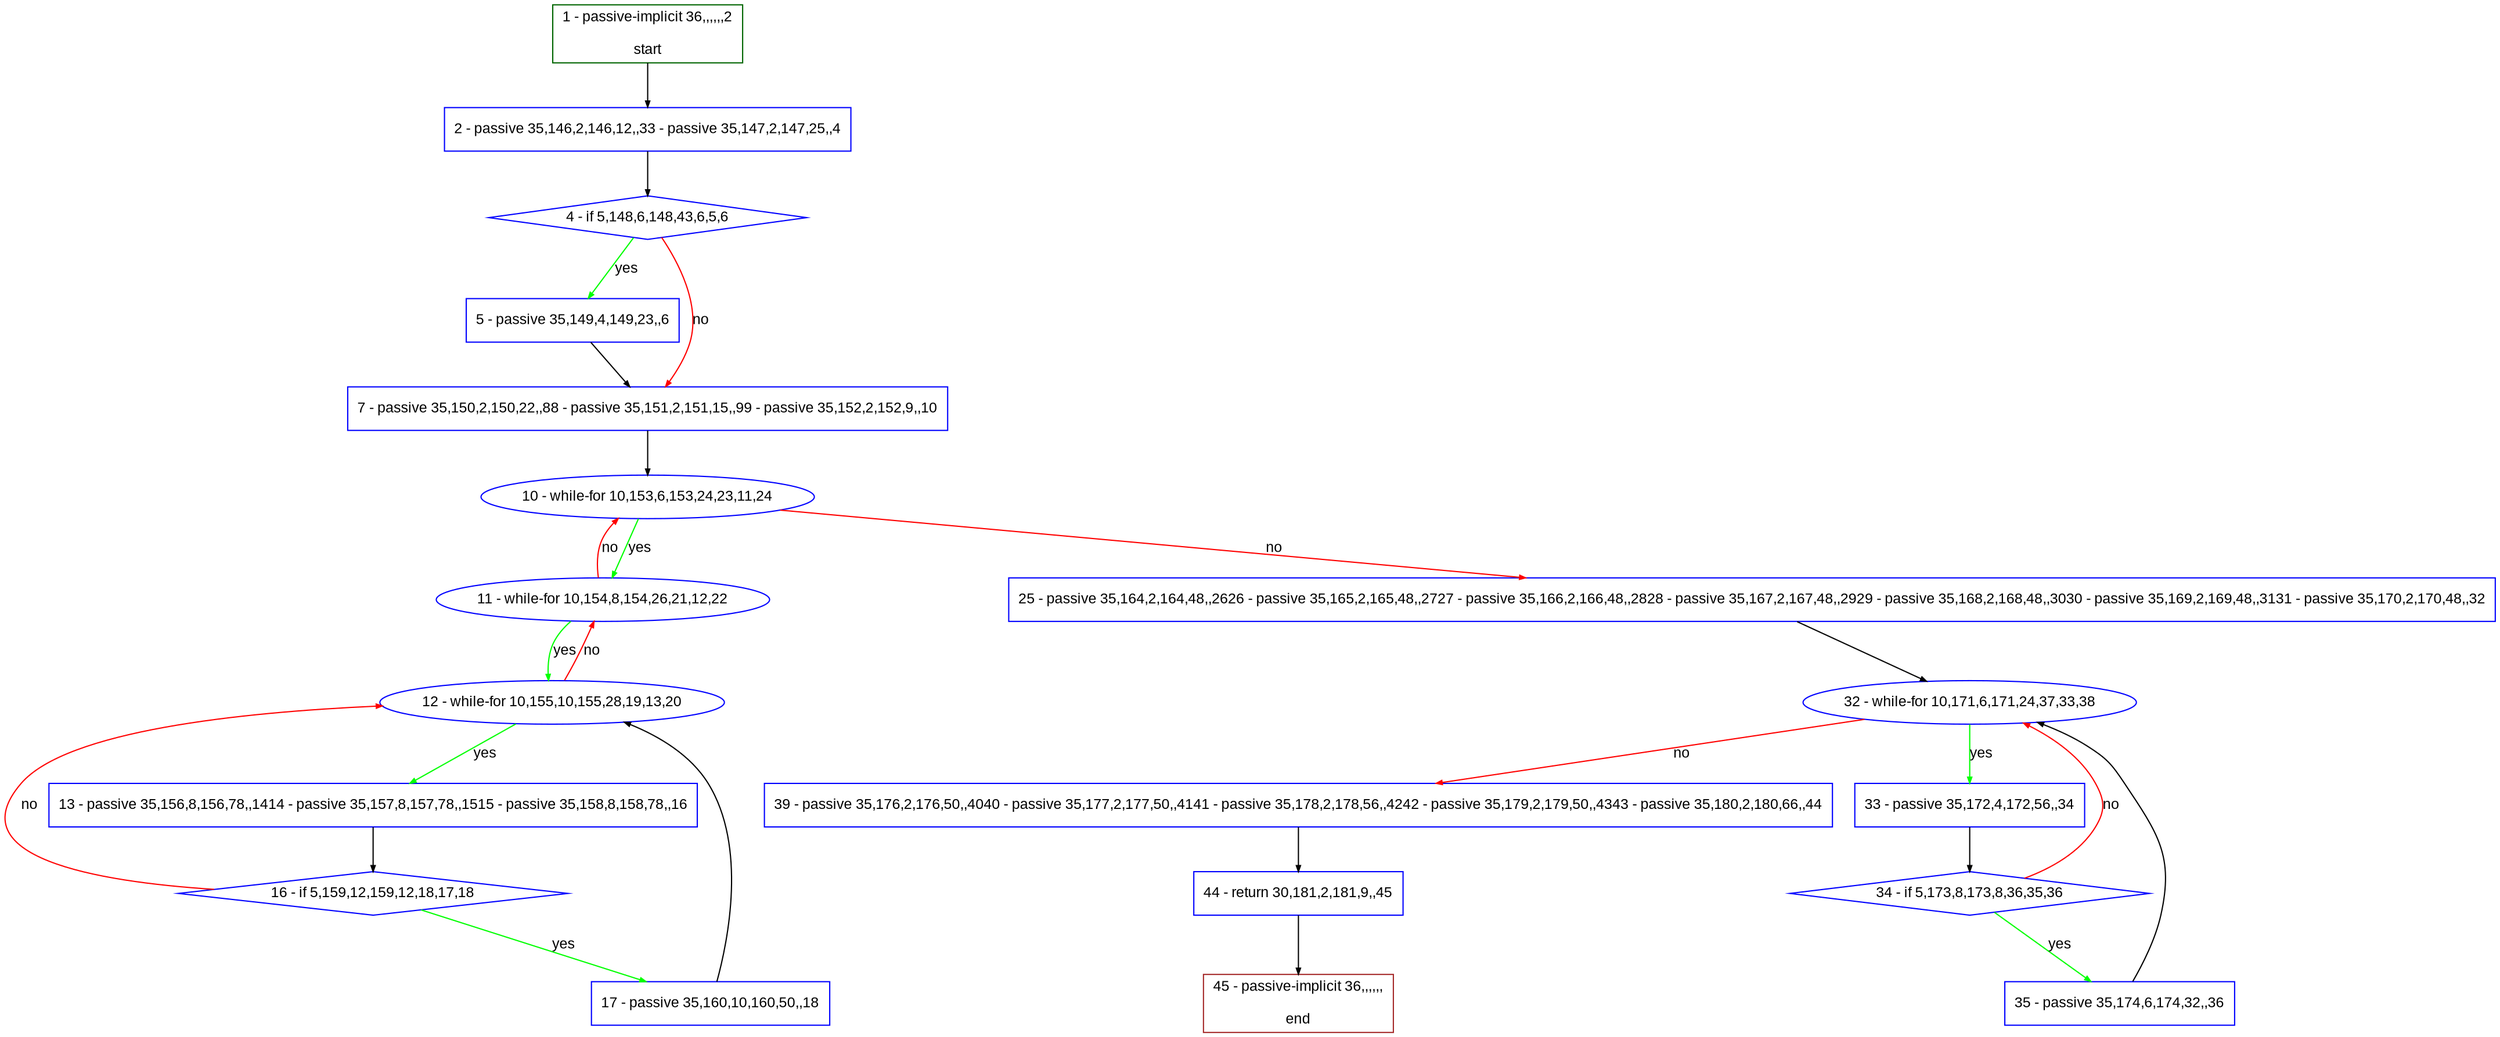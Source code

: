 digraph "" {
  graph [pack="true", label="", fontsize="12", packmode="clust", fontname="Arial", fillcolor="#FFFFCC", bgcolor="white", style="rounded,filled", compound="true"];
  node [node_initialized="no", label="", color="grey", fontsize="12", fillcolor="white", fontname="Arial", style="filled", shape="rectangle", compound="true", fixedsize="false"];
  edge [fontcolor="black", arrowhead="normal", arrowtail="none", arrowsize="0.5", ltail="", label="", color="black", fontsize="12", lhead="", fontname="Arial", dir="forward", compound="true"];
  __N1 [label="2 - passive 35,146,2,146,12,,33 - passive 35,147,2,147,25,,4", color="#0000ff", fillcolor="#ffffff", style="filled", shape="box"];
  __N2 [label="1 - passive-implicit 36,,,,,,2\n\nstart", color="#006400", fillcolor="#ffffff", style="filled", shape="box"];
  __N3 [label="4 - if 5,148,6,148,43,6,5,6", color="#0000ff", fillcolor="#ffffff", style="filled", shape="diamond"];
  __N4 [label="5 - passive 35,149,4,149,23,,6", color="#0000ff", fillcolor="#ffffff", style="filled", shape="box"];
  __N5 [label="7 - passive 35,150,2,150,22,,88 - passive 35,151,2,151,15,,99 - passive 35,152,2,152,9,,10", color="#0000ff", fillcolor="#ffffff", style="filled", shape="box"];
  __N6 [label="10 - while-for 10,153,6,153,24,23,11,24", color="#0000ff", fillcolor="#ffffff", style="filled", shape="oval"];
  __N7 [label="11 - while-for 10,154,8,154,26,21,12,22", color="#0000ff", fillcolor="#ffffff", style="filled", shape="oval"];
  __N8 [label="25 - passive 35,164,2,164,48,,2626 - passive 35,165,2,165,48,,2727 - passive 35,166,2,166,48,,2828 - passive 35,167,2,167,48,,2929 - passive 35,168,2,168,48,,3030 - passive 35,169,2,169,48,,3131 - passive 35,170,2,170,48,,32", color="#0000ff", fillcolor="#ffffff", style="filled", shape="box"];
  __N9 [label="12 - while-for 10,155,10,155,28,19,13,20", color="#0000ff", fillcolor="#ffffff", style="filled", shape="oval"];
  __N10 [label="13 - passive 35,156,8,156,78,,1414 - passive 35,157,8,157,78,,1515 - passive 35,158,8,158,78,,16", color="#0000ff", fillcolor="#ffffff", style="filled", shape="box"];
  __N11 [label="16 - if 5,159,12,159,12,18,17,18", color="#0000ff", fillcolor="#ffffff", style="filled", shape="diamond"];
  __N12 [label="17 - passive 35,160,10,160,50,,18", color="#0000ff", fillcolor="#ffffff", style="filled", shape="box"];
  __N13 [label="32 - while-for 10,171,6,171,24,37,33,38", color="#0000ff", fillcolor="#ffffff", style="filled", shape="oval"];
  __N14 [label="33 - passive 35,172,4,172,56,,34", color="#0000ff", fillcolor="#ffffff", style="filled", shape="box"];
  __N15 [label="39 - passive 35,176,2,176,50,,4040 - passive 35,177,2,177,50,,4141 - passive 35,178,2,178,56,,4242 - passive 35,179,2,179,50,,4343 - passive 35,180,2,180,66,,44", color="#0000ff", fillcolor="#ffffff", style="filled", shape="box"];
  __N16 [label="34 - if 5,173,8,173,8,36,35,36", color="#0000ff", fillcolor="#ffffff", style="filled", shape="diamond"];
  __N17 [label="35 - passive 35,174,6,174,32,,36", color="#0000ff", fillcolor="#ffffff", style="filled", shape="box"];
  __N18 [label="44 - return 30,181,2,181,9,,45", color="#0000ff", fillcolor="#ffffff", style="filled", shape="box"];
  __N19 [label="45 - passive-implicit 36,,,,,,\n\nend", color="#a52a2a", fillcolor="#ffffff", style="filled", shape="box"];
  __N2 -> __N1 [arrowhead="normal", arrowtail="none", color="#000000", label="", dir="forward"];
  __N1 -> __N3 [arrowhead="normal", arrowtail="none", color="#000000", label="", dir="forward"];
  __N3 -> __N4 [arrowhead="normal", arrowtail="none", color="#00ff00", label="yes", dir="forward"];
  __N3 -> __N5 [arrowhead="normal", arrowtail="none", color="#ff0000", label="no", dir="forward"];
  __N4 -> __N5 [arrowhead="normal", arrowtail="none", color="#000000", label="", dir="forward"];
  __N5 -> __N6 [arrowhead="normal", arrowtail="none", color="#000000", label="", dir="forward"];
  __N6 -> __N7 [arrowhead="normal", arrowtail="none", color="#00ff00", label="yes", dir="forward"];
  __N7 -> __N6 [arrowhead="normal", arrowtail="none", color="#ff0000", label="no", dir="forward"];
  __N6 -> __N8 [arrowhead="normal", arrowtail="none", color="#ff0000", label="no", dir="forward"];
  __N7 -> __N9 [arrowhead="normal", arrowtail="none", color="#00ff00", label="yes", dir="forward"];
  __N9 -> __N7 [arrowhead="normal", arrowtail="none", color="#ff0000", label="no", dir="forward"];
  __N9 -> __N10 [arrowhead="normal", arrowtail="none", color="#00ff00", label="yes", dir="forward"];
  __N10 -> __N11 [arrowhead="normal", arrowtail="none", color="#000000", label="", dir="forward"];
  __N11 -> __N9 [arrowhead="normal", arrowtail="none", color="#ff0000", label="no", dir="forward"];
  __N11 -> __N12 [arrowhead="normal", arrowtail="none", color="#00ff00", label="yes", dir="forward"];
  __N12 -> __N9 [arrowhead="normal", arrowtail="none", color="#000000", label="", dir="forward"];
  __N8 -> __N13 [arrowhead="normal", arrowtail="none", color="#000000", label="", dir="forward"];
  __N13 -> __N14 [arrowhead="normal", arrowtail="none", color="#00ff00", label="yes", dir="forward"];
  __N13 -> __N15 [arrowhead="normal", arrowtail="none", color="#ff0000", label="no", dir="forward"];
  __N14 -> __N16 [arrowhead="normal", arrowtail="none", color="#000000", label="", dir="forward"];
  __N16 -> __N13 [arrowhead="normal", arrowtail="none", color="#ff0000", label="no", dir="forward"];
  __N16 -> __N17 [arrowhead="normal", arrowtail="none", color="#00ff00", label="yes", dir="forward"];
  __N17 -> __N13 [arrowhead="normal", arrowtail="none", color="#000000", label="", dir="forward"];
  __N15 -> __N18 [arrowhead="normal", arrowtail="none", color="#000000", label="", dir="forward"];
  __N18 -> __N19 [arrowhead="normal", arrowtail="none", color="#000000", label="", dir="forward"];
}
